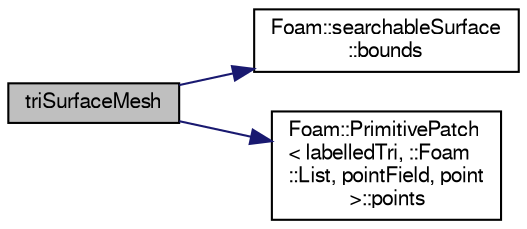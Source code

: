 digraph "triSurfaceMesh"
{
  bgcolor="transparent";
  edge [fontname="FreeSans",fontsize="10",labelfontname="FreeSans",labelfontsize="10"];
  node [fontname="FreeSans",fontsize="10",shape=record];
  rankdir="LR";
  Node0 [label="triSurfaceMesh",height=0.2,width=0.4,color="black", fillcolor="grey75", style="filled", fontcolor="black"];
  Node0 -> Node1 [color="midnightblue",fontsize="10",style="solid",fontname="FreeSans"];
  Node1 [label="Foam::searchableSurface\l::bounds",height=0.2,width=0.4,color="black",URL="$a25234.html#af0b8fd78dbff2bbd5d76f5c2e8569fbe",tooltip="Return const reference to boundBox. "];
  Node0 -> Node2 [color="midnightblue",fontsize="10",style="solid",fontname="FreeSans"];
  Node2 [label="Foam::PrimitivePatch\l\< labelledTri, ::Foam\l::List, pointField, point\l \>::points",height=0.2,width=0.4,color="black",URL="$a27538.html#aa3c7d968f31c88780c663876f64ef6a6",tooltip="Return reference to global points. "];
}

